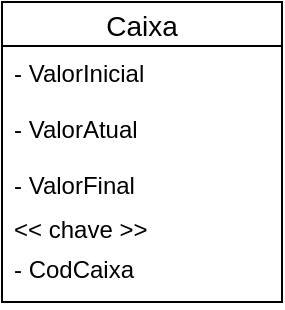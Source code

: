 <mxfile version="13.0.1" type="device"><diagram id="GbdzFTttWXbDESaezBgX" name="Page-1"><mxGraphModel dx="1108" dy="1602" grid="1" gridSize="10" guides="1" tooltips="1" connect="1" arrows="1" fold="1" page="1" pageScale="1" pageWidth="827" pageHeight="1169" math="0" shadow="0"><root><mxCell id="0"/><mxCell id="1" parent="0"/><mxCell id="l18EgcU3zaxHnTYMfYNg-16" value="&lt;&lt; chave &gt;&gt;" style="text;strokeColor=none;fillColor=none;spacingLeft=4;spacingRight=4;overflow=hidden;rotatable=0;points=[[0,0.5],[1,0.5]];portConstraint=eastwest;fontSize=12;" parent="1" vertex="1"><mxGeometry x="330" y="70" width="140" height="26" as="geometry"/></mxCell><mxCell id="l18EgcU3zaxHnTYMfYNg-14" value="Caixa" style="swimlane;fontStyle=0;childLayout=stackLayout;horizontal=1;startSize=22;horizontalStack=0;resizeParent=1;resizeParentMax=0;resizeLast=0;collapsible=1;marginBottom=0;align=center;fontSize=14;" parent="1" vertex="1"><mxGeometry x="330" y="-30" width="140" height="150" as="geometry"/></mxCell><mxCell id="l18EgcU3zaxHnTYMfYNg-15" value="- ValorInicial&#10;&#10;- ValorAtual&#10;&#10;- ValorFinal&#10;" style="text;strokeColor=none;fillColor=none;spacingLeft=4;spacingRight=4;overflow=hidden;rotatable=0;points=[[0,0.5],[1,0.5]];portConstraint=eastwest;fontSize=12;" parent="l18EgcU3zaxHnTYMfYNg-14" vertex="1"><mxGeometry y="22" width="140" height="98" as="geometry"/></mxCell><mxCell id="l18EgcU3zaxHnTYMfYNg-17" value="- CodCaixa" style="text;strokeColor=none;fillColor=none;spacingLeft=4;spacingRight=4;overflow=hidden;rotatable=0;points=[[0,0.5],[1,0.5]];portConstraint=eastwest;fontSize=12;" parent="l18EgcU3zaxHnTYMfYNg-14" vertex="1"><mxGeometry y="120" width="140" height="30" as="geometry"/></mxCell></root></mxGraphModel></diagram></mxfile>